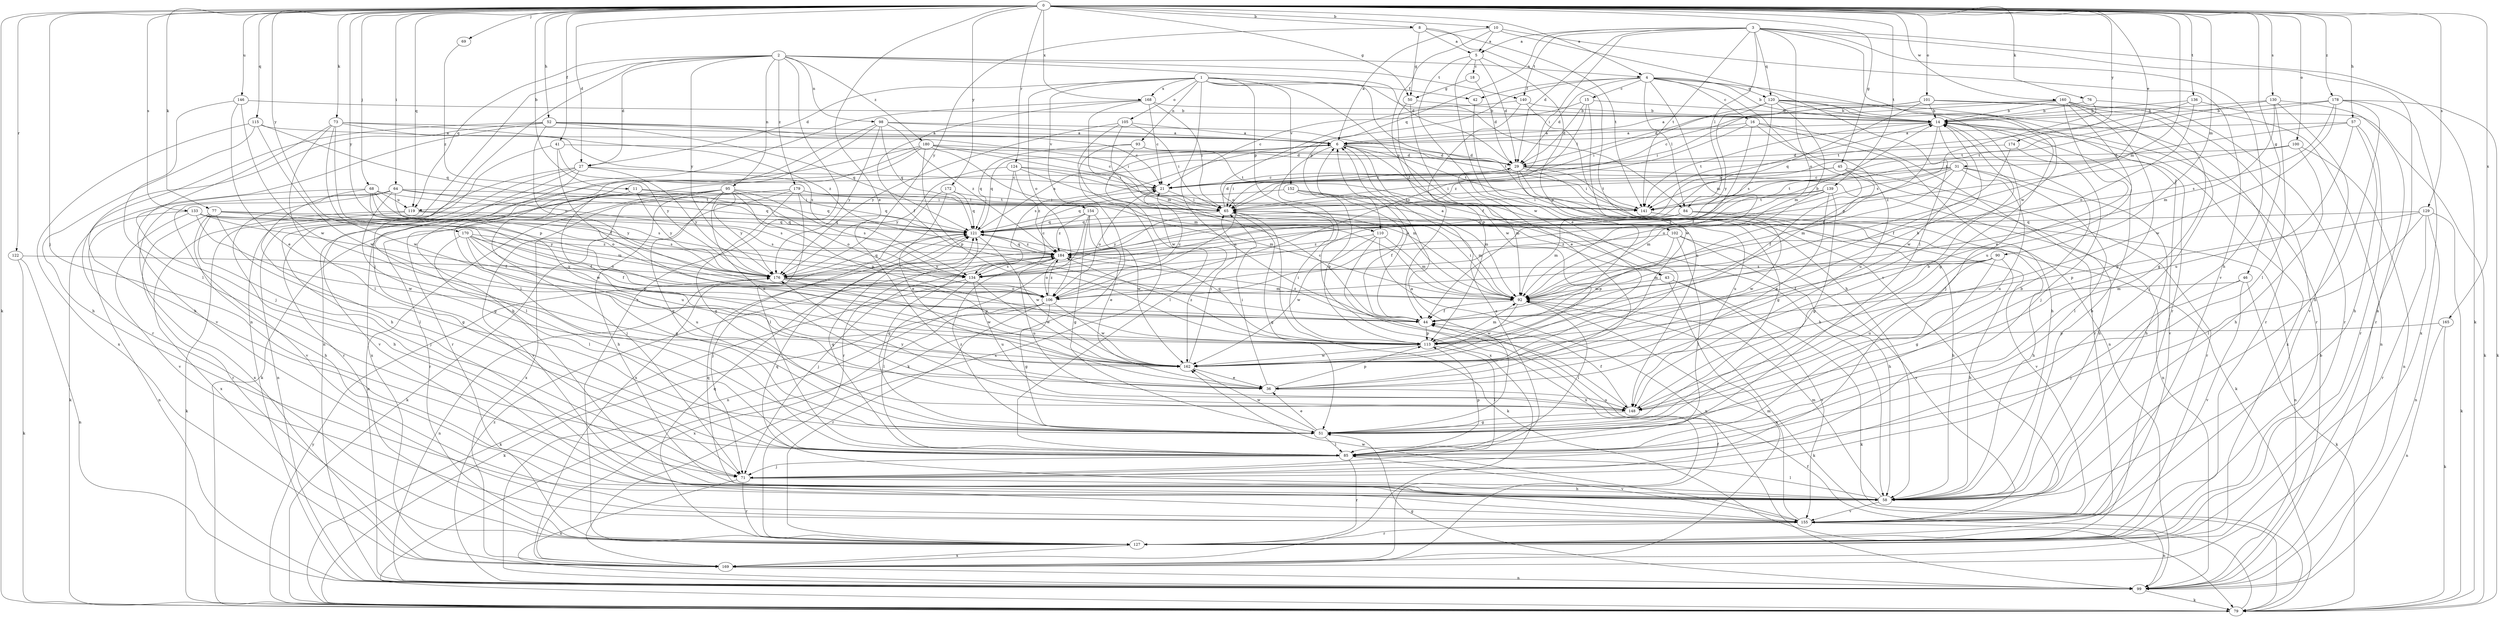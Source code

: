 strict digraph  {
0;
1;
2;
3;
4;
5;
6;
8;
10;
11;
14;
15;
16;
18;
21;
27;
29;
31;
36;
41;
42;
43;
44;
45;
46;
50;
51;
52;
57;
58;
64;
65;
68;
69;
71;
73;
76;
77;
79;
84;
85;
90;
92;
93;
95;
98;
99;
100;
101;
102;
105;
106;
110;
113;
115;
119;
120;
121;
122;
124;
127;
129;
130;
133;
134;
136;
139;
140;
141;
146;
148;
152;
154;
155;
160;
162;
165;
168;
169;
170;
172;
174;
176;
178;
179;
180;
184;
0 -> 4  [label=a];
0 -> 8  [label=b];
0 -> 10  [label=b];
0 -> 11  [label=b];
0 -> 27  [label=d];
0 -> 31  [label=e];
0 -> 36  [label=e];
0 -> 41  [label=f];
0 -> 45  [label=g];
0 -> 46  [label=g];
0 -> 50  [label=g];
0 -> 52  [label=h];
0 -> 57  [label=h];
0 -> 64  [label=i];
0 -> 68  [label=j];
0 -> 69  [label=j];
0 -> 71  [label=j];
0 -> 73  [label=k];
0 -> 76  [label=k];
0 -> 77  [label=k];
0 -> 79  [label=k];
0 -> 90  [label=m];
0 -> 92  [label=m];
0 -> 100  [label=o];
0 -> 101  [label=o];
0 -> 115  [label=q];
0 -> 119  [label=q];
0 -> 122  [label=r];
0 -> 124  [label=r];
0 -> 129  [label=s];
0 -> 130  [label=s];
0 -> 133  [label=s];
0 -> 136  [label=t];
0 -> 139  [label=t];
0 -> 146  [label=u];
0 -> 160  [label=w];
0 -> 165  [label=x];
0 -> 168  [label=x];
0 -> 170  [label=y];
0 -> 172  [label=y];
0 -> 174  [label=y];
0 -> 176  [label=y];
0 -> 178  [label=z];
1 -> 27  [label=d];
1 -> 42  [label=f];
1 -> 58  [label=h];
1 -> 84  [label=l];
1 -> 93  [label=n];
1 -> 102  [label=o];
1 -> 105  [label=o];
1 -> 106  [label=o];
1 -> 110  [label=p];
1 -> 148  [label=u];
1 -> 152  [label=v];
1 -> 154  [label=v];
1 -> 168  [label=x];
2 -> 4  [label=a];
2 -> 27  [label=d];
2 -> 29  [label=d];
2 -> 71  [label=j];
2 -> 95  [label=n];
2 -> 98  [label=n];
2 -> 99  [label=n];
2 -> 119  [label=q];
2 -> 127  [label=r];
2 -> 140  [label=t];
2 -> 176  [label=y];
2 -> 179  [label=z];
2 -> 180  [label=z];
3 -> 5  [label=a];
3 -> 29  [label=d];
3 -> 58  [label=h];
3 -> 65  [label=i];
3 -> 79  [label=k];
3 -> 84  [label=l];
3 -> 99  [label=n];
3 -> 106  [label=o];
3 -> 119  [label=q];
3 -> 120  [label=q];
3 -> 140  [label=t];
3 -> 141  [label=t];
3 -> 162  [label=w];
4 -> 14  [label=b];
4 -> 15  [label=c];
4 -> 16  [label=c];
4 -> 29  [label=d];
4 -> 42  [label=f];
4 -> 84  [label=l];
4 -> 92  [label=m];
4 -> 110  [label=p];
4 -> 113  [label=p];
4 -> 120  [label=q];
4 -> 127  [label=r];
5 -> 18  [label=c];
5 -> 29  [label=d];
5 -> 36  [label=e];
5 -> 113  [label=p];
5 -> 162  [label=w];
6 -> 29  [label=d];
6 -> 43  [label=f];
6 -> 58  [label=h];
6 -> 121  [label=q];
6 -> 134  [label=s];
6 -> 141  [label=t];
6 -> 169  [label=x];
8 -> 5  [label=a];
8 -> 50  [label=g];
8 -> 141  [label=t];
8 -> 155  [label=v];
8 -> 176  [label=y];
10 -> 5  [label=a];
10 -> 6  [label=a];
10 -> 44  [label=f];
10 -> 85  [label=l];
10 -> 155  [label=v];
11 -> 65  [label=i];
11 -> 121  [label=q];
11 -> 148  [label=u];
11 -> 176  [label=y];
14 -> 6  [label=a];
14 -> 44  [label=f];
14 -> 71  [label=j];
14 -> 141  [label=t];
14 -> 162  [label=w];
14 -> 169  [label=x];
15 -> 14  [label=b];
15 -> 21  [label=c];
15 -> 29  [label=d];
15 -> 106  [label=o];
15 -> 162  [label=w];
16 -> 6  [label=a];
16 -> 44  [label=f];
16 -> 58  [label=h];
16 -> 127  [label=r];
16 -> 148  [label=u];
16 -> 184  [label=z];
18 -> 29  [label=d];
18 -> 50  [label=g];
21 -> 65  [label=i];
21 -> 106  [label=o];
27 -> 21  [label=c];
27 -> 85  [label=l];
27 -> 99  [label=n];
27 -> 127  [label=r];
27 -> 155  [label=v];
27 -> 176  [label=y];
29 -> 21  [label=c];
29 -> 51  [label=g];
29 -> 65  [label=i];
29 -> 79  [label=k];
29 -> 92  [label=m];
29 -> 99  [label=n];
29 -> 141  [label=t];
29 -> 148  [label=u];
31 -> 21  [label=c];
31 -> 58  [label=h];
31 -> 65  [label=i];
31 -> 85  [label=l];
31 -> 92  [label=m];
31 -> 106  [label=o];
31 -> 141  [label=t];
31 -> 148  [label=u];
36 -> 65  [label=i];
36 -> 113  [label=p];
36 -> 148  [label=u];
41 -> 29  [label=d];
41 -> 44  [label=f];
41 -> 58  [label=h];
41 -> 176  [label=y];
42 -> 148  [label=u];
43 -> 6  [label=a];
43 -> 79  [label=k];
43 -> 92  [label=m];
43 -> 155  [label=v];
43 -> 169  [label=x];
44 -> 6  [label=a];
44 -> 21  [label=c];
44 -> 113  [label=p];
44 -> 184  [label=z];
45 -> 21  [label=c];
45 -> 44  [label=f];
45 -> 58  [label=h];
45 -> 65  [label=i];
45 -> 127  [label=r];
46 -> 71  [label=j];
46 -> 79  [label=k];
46 -> 92  [label=m];
46 -> 155  [label=v];
50 -> 14  [label=b];
50 -> 36  [label=e];
50 -> 162  [label=w];
51 -> 6  [label=a];
51 -> 36  [label=e];
51 -> 85  [label=l];
51 -> 121  [label=q];
51 -> 162  [label=w];
51 -> 184  [label=z];
52 -> 6  [label=a];
52 -> 21  [label=c];
52 -> 58  [label=h];
52 -> 65  [label=i];
52 -> 106  [label=o];
52 -> 121  [label=q];
52 -> 127  [label=r];
52 -> 155  [label=v];
57 -> 6  [label=a];
57 -> 58  [label=h];
57 -> 127  [label=r];
57 -> 141  [label=t];
57 -> 148  [label=u];
58 -> 14  [label=b];
58 -> 85  [label=l];
58 -> 92  [label=m];
58 -> 121  [label=q];
58 -> 155  [label=v];
64 -> 51  [label=g];
64 -> 58  [label=h];
64 -> 65  [label=i];
64 -> 121  [label=q];
64 -> 134  [label=s];
64 -> 155  [label=v];
64 -> 162  [label=w];
64 -> 169  [label=x];
65 -> 29  [label=d];
65 -> 51  [label=g];
65 -> 79  [label=k];
65 -> 92  [label=m];
65 -> 121  [label=q];
68 -> 79  [label=k];
68 -> 85  [label=l];
68 -> 106  [label=o];
68 -> 134  [label=s];
68 -> 141  [label=t];
68 -> 176  [label=y];
68 -> 119  [label=u];
69 -> 184  [label=z];
71 -> 6  [label=a];
71 -> 58  [label=h];
71 -> 99  [label=n];
71 -> 127  [label=r];
73 -> 6  [label=a];
73 -> 71  [label=j];
73 -> 85  [label=l];
73 -> 113  [label=p];
73 -> 134  [label=s];
73 -> 162  [label=w];
73 -> 184  [label=z];
76 -> 14  [label=b];
76 -> 99  [label=n];
76 -> 134  [label=s];
77 -> 44  [label=f];
77 -> 51  [label=g];
77 -> 58  [label=h];
77 -> 71  [label=j];
77 -> 92  [label=m];
77 -> 121  [label=q];
77 -> 127  [label=r];
79 -> 44  [label=f];
79 -> 176  [label=y];
84 -> 58  [label=h];
84 -> 92  [label=m];
84 -> 99  [label=n];
84 -> 121  [label=q];
84 -> 162  [label=w];
84 -> 176  [label=y];
85 -> 14  [label=b];
85 -> 71  [label=j];
85 -> 113  [label=p];
85 -> 121  [label=q];
85 -> 127  [label=r];
85 -> 155  [label=v];
90 -> 44  [label=f];
90 -> 51  [label=g];
90 -> 58  [label=h];
90 -> 92  [label=m];
90 -> 134  [label=s];
90 -> 148  [label=u];
92 -> 44  [label=f];
92 -> 65  [label=i];
92 -> 79  [label=k];
92 -> 85  [label=l];
92 -> 162  [label=w];
93 -> 29  [label=d];
93 -> 85  [label=l];
93 -> 121  [label=q];
93 -> 141  [label=t];
93 -> 169  [label=x];
95 -> 36  [label=e];
95 -> 51  [label=g];
95 -> 58  [label=h];
95 -> 65  [label=i];
95 -> 71  [label=j];
95 -> 106  [label=o];
95 -> 113  [label=p];
95 -> 127  [label=r];
95 -> 134  [label=s];
95 -> 155  [label=v];
95 -> 176  [label=y];
98 -> 6  [label=a];
98 -> 58  [label=h];
98 -> 85  [label=l];
98 -> 121  [label=q];
98 -> 141  [label=t];
98 -> 176  [label=y];
98 -> 184  [label=z];
99 -> 14  [label=b];
99 -> 51  [label=g];
99 -> 79  [label=k];
99 -> 184  [label=z];
100 -> 29  [label=d];
100 -> 58  [label=h];
100 -> 99  [label=n];
100 -> 184  [label=z];
101 -> 6  [label=a];
101 -> 14  [label=b];
101 -> 51  [label=g];
101 -> 65  [label=i];
101 -> 121  [label=q];
101 -> 127  [label=r];
102 -> 58  [label=h];
102 -> 85  [label=l];
102 -> 113  [label=p];
102 -> 155  [label=v];
102 -> 184  [label=z];
105 -> 6  [label=a];
105 -> 65  [label=i];
105 -> 79  [label=k];
105 -> 162  [label=w];
105 -> 176  [label=y];
106 -> 21  [label=c];
106 -> 51  [label=g];
106 -> 79  [label=k];
106 -> 127  [label=r];
106 -> 162  [label=w];
106 -> 169  [label=x];
106 -> 184  [label=z];
110 -> 92  [label=m];
110 -> 99  [label=n];
110 -> 162  [label=w];
110 -> 169  [label=x];
110 -> 184  [label=z];
113 -> 14  [label=b];
113 -> 65  [label=i];
113 -> 85  [label=l];
113 -> 92  [label=m];
113 -> 121  [label=q];
113 -> 162  [label=w];
113 -> 184  [label=z];
115 -> 6  [label=a];
115 -> 58  [label=h];
115 -> 121  [label=q];
115 -> 162  [label=w];
115 -> 169  [label=x];
119 -> 79  [label=k];
119 -> 121  [label=q];
119 -> 134  [label=s];
119 -> 169  [label=x];
120 -> 14  [label=b];
120 -> 51  [label=g];
120 -> 65  [label=i];
120 -> 71  [label=j];
120 -> 92  [label=m];
120 -> 127  [label=r];
120 -> 134  [label=s];
120 -> 176  [label=y];
121 -> 6  [label=a];
121 -> 14  [label=b];
121 -> 71  [label=j];
121 -> 162  [label=w];
121 -> 184  [label=z];
122 -> 79  [label=k];
122 -> 99  [label=n];
122 -> 176  [label=y];
124 -> 21  [label=c];
124 -> 92  [label=m];
124 -> 127  [label=r];
124 -> 141  [label=t];
124 -> 176  [label=y];
124 -> 184  [label=z];
127 -> 121  [label=q];
127 -> 169  [label=x];
129 -> 79  [label=k];
129 -> 85  [label=l];
129 -> 99  [label=n];
129 -> 113  [label=p];
129 -> 121  [label=q];
129 -> 127  [label=r];
130 -> 14  [label=b];
130 -> 85  [label=l];
130 -> 92  [label=m];
130 -> 127  [label=r];
130 -> 141  [label=t];
130 -> 155  [label=v];
133 -> 44  [label=f];
133 -> 99  [label=n];
133 -> 121  [label=q];
133 -> 134  [label=s];
133 -> 155  [label=v];
133 -> 162  [label=w];
133 -> 176  [label=y];
134 -> 21  [label=c];
134 -> 79  [label=k];
134 -> 85  [label=l];
134 -> 148  [label=u];
134 -> 162  [label=w];
136 -> 14  [label=b];
136 -> 79  [label=k];
136 -> 106  [label=o];
136 -> 141  [label=t];
139 -> 36  [label=e];
139 -> 51  [label=g];
139 -> 65  [label=i];
139 -> 92  [label=m];
139 -> 141  [label=t];
139 -> 184  [label=z];
140 -> 14  [label=b];
140 -> 99  [label=n];
140 -> 106  [label=o];
140 -> 113  [label=p];
141 -> 58  [label=h];
141 -> 155  [label=v];
146 -> 14  [label=b];
146 -> 36  [label=e];
146 -> 85  [label=l];
146 -> 162  [label=w];
148 -> 14  [label=b];
148 -> 44  [label=f];
148 -> 51  [label=g];
148 -> 176  [label=y];
152 -> 44  [label=f];
152 -> 92  [label=m];
152 -> 113  [label=p];
152 -> 121  [label=q];
152 -> 141  [label=t];
154 -> 36  [label=e];
154 -> 51  [label=g];
154 -> 99  [label=n];
154 -> 121  [label=q];
154 -> 162  [label=w];
154 -> 184  [label=z];
155 -> 92  [label=m];
155 -> 99  [label=n];
155 -> 121  [label=q];
155 -> 127  [label=r];
155 -> 162  [label=w];
160 -> 14  [label=b];
160 -> 21  [label=c];
160 -> 29  [label=d];
160 -> 36  [label=e];
160 -> 51  [label=g];
160 -> 71  [label=j];
160 -> 127  [label=r];
160 -> 148  [label=u];
162 -> 36  [label=e];
162 -> 65  [label=i];
165 -> 79  [label=k];
165 -> 99  [label=n];
165 -> 113  [label=p];
168 -> 14  [label=b];
168 -> 21  [label=c];
168 -> 44  [label=f];
168 -> 65  [label=i];
168 -> 92  [label=m];
168 -> 99  [label=n];
169 -> 44  [label=f];
169 -> 99  [label=n];
170 -> 44  [label=f];
170 -> 51  [label=g];
170 -> 85  [label=l];
170 -> 106  [label=o];
170 -> 113  [label=p];
170 -> 148  [label=u];
170 -> 184  [label=z];
172 -> 36  [label=e];
172 -> 65  [label=i];
172 -> 121  [label=q];
172 -> 169  [label=x];
174 -> 29  [label=d];
174 -> 44  [label=f];
174 -> 155  [label=v];
176 -> 92  [label=m];
176 -> 99  [label=n];
176 -> 106  [label=o];
176 -> 113  [label=p];
176 -> 121  [label=q];
176 -> 162  [label=w];
178 -> 14  [label=b];
178 -> 58  [label=h];
178 -> 79  [label=k];
178 -> 134  [label=s];
178 -> 141  [label=t];
178 -> 162  [label=w];
178 -> 169  [label=x];
179 -> 51  [label=g];
179 -> 79  [label=k];
179 -> 85  [label=l];
179 -> 92  [label=m];
179 -> 99  [label=n];
179 -> 121  [label=q];
179 -> 141  [label=t];
179 -> 169  [label=x];
180 -> 21  [label=c];
180 -> 29  [label=d];
180 -> 65  [label=i];
180 -> 79  [label=k];
180 -> 92  [label=m];
180 -> 113  [label=p];
180 -> 127  [label=r];
180 -> 169  [label=x];
184 -> 14  [label=b];
184 -> 71  [label=j];
184 -> 106  [label=o];
184 -> 121  [label=q];
184 -> 134  [label=s];
184 -> 148  [label=u];
184 -> 176  [label=y];
}
